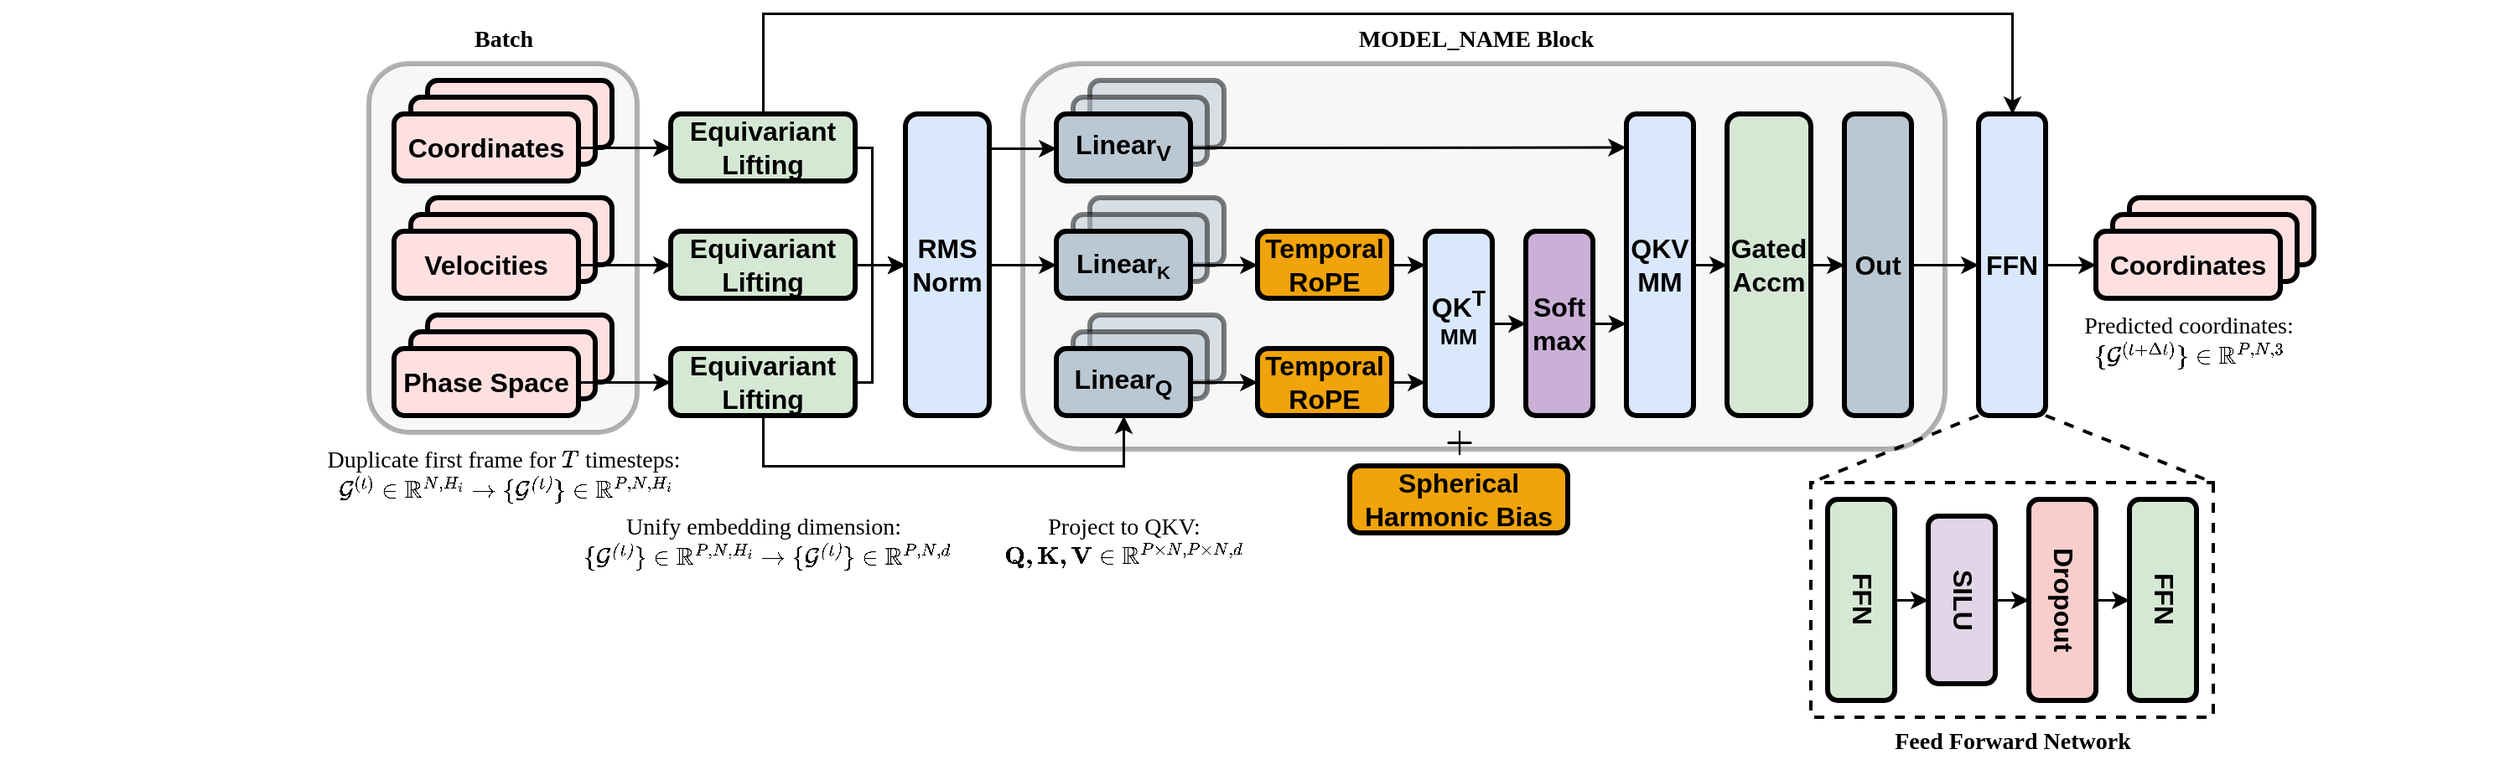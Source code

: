 <mxfile version="26.0.9" pages="2">
  <diagram name="Architecture" id="ZfYDeruZUsD-qKXpn_qo">
    <mxGraphModel dx="584" dy="837" grid="1" gridSize="10" guides="1" tooltips="1" connect="1" arrows="1" fold="1" page="1" pageScale="1" pageWidth="850" pageHeight="1100" math="1" shadow="0">
      <root>
        <mxCell id="0" />
        <mxCell id="1" parent="0" />
        <mxCell id="LosKKZpC7nMmyaD282La-29" value="" style="rounded=1;whiteSpace=wrap;html=1;strokeColor=default;strokeWidth=3;align=center;verticalAlign=middle;fontFamily=Helvetica;fontSize=12;fontColor=default;fillColor=#dce3e9;opacity=30;direction=east;" parent="1" vertex="1">
          <mxGeometry x="2190" y="100" width="550" height="230" as="geometry" />
        </mxCell>
        <mxCell id="zhG1U59wsn1K44dkHao6-14" value="" style="rounded=1;whiteSpace=wrap;html=1;strokeColor=default;strokeWidth=3;align=center;verticalAlign=middle;fontFamily=Helvetica;fontSize=12;fontColor=default;fillColor=#dce3e9;opacity=30;direction=east;" parent="1" vertex="1">
          <mxGeometry x="1800" y="100" width="160" height="220" as="geometry" />
        </mxCell>
        <mxCell id="zhG1U59wsn1K44dkHao6-19" value="" style="rounded=1;whiteSpace=wrap;html=1;strokeWidth=3;fillColor=#fee0e1;direction=east;" parent="1" vertex="1">
          <mxGeometry x="1835" y="110" width="110" height="40" as="geometry" />
        </mxCell>
        <mxCell id="zhG1U59wsn1K44dkHao6-20" value="" style="rounded=1;whiteSpace=wrap;html=1;strokeWidth=3;fillColor=#fee0e1;direction=east;" parent="1" vertex="1">
          <mxGeometry x="1835" y="180" width="110" height="40" as="geometry" />
        </mxCell>
        <mxCell id="zhG1U59wsn1K44dkHao6-21" value="" style="rounded=1;whiteSpace=wrap;html=1;strokeWidth=3;fillColor=#fee0e1;direction=east;" parent="1" vertex="1">
          <mxGeometry x="1835" y="250" width="110" height="40" as="geometry" />
        </mxCell>
        <mxCell id="zhG1U59wsn1K44dkHao6-16" value="" style="rounded=1;whiteSpace=wrap;html=1;strokeWidth=3;fillColor=#fee0e1;direction=east;" parent="1" vertex="1">
          <mxGeometry x="1825" y="120" width="110" height="40" as="geometry" />
        </mxCell>
        <mxCell id="zhG1U59wsn1K44dkHao6-17" value="" style="rounded=1;whiteSpace=wrap;html=1;strokeWidth=3;fillColor=#fee0e1;direction=east;" parent="1" vertex="1">
          <mxGeometry x="1825" y="190" width="110" height="40" as="geometry" />
        </mxCell>
        <mxCell id="zhG1U59wsn1K44dkHao6-18" value="" style="rounded=1;whiteSpace=wrap;html=1;strokeWidth=3;fillColor=#fee0e1;direction=east;" parent="1" vertex="1">
          <mxGeometry x="1825" y="260" width="110" height="40" as="geometry" />
        </mxCell>
        <mxCell id="zhG1U59wsn1K44dkHao6-11" value="&lt;font size=&quot;3&quot;&gt;&lt;b&gt;Coordinates&lt;/b&gt;&lt;/font&gt;" style="rounded=1;whiteSpace=wrap;html=1;strokeWidth=3;fillColor=#fee0e1;direction=east;" parent="1" vertex="1">
          <mxGeometry x="1815" y="130" width="110" height="40" as="geometry" />
        </mxCell>
        <mxCell id="zhG1U59wsn1K44dkHao6-12" value="&lt;font size=&quot;3&quot;&gt;&lt;b&gt;Velocities&lt;/b&gt;&lt;/font&gt;" style="rounded=1;whiteSpace=wrap;html=1;strokeWidth=3;fillColor=#fee0e1;direction=east;" parent="1" vertex="1">
          <mxGeometry x="1815" y="200" width="110" height="40" as="geometry" />
        </mxCell>
        <mxCell id="zhG1U59wsn1K44dkHao6-13" value="&lt;font size=&quot;3&quot;&gt;&lt;b&gt;Phase Space&lt;/b&gt;&lt;/font&gt;" style="rounded=1;whiteSpace=wrap;html=1;strokeWidth=3;fillColor=#fee0e1;direction=east;" parent="1" vertex="1">
          <mxGeometry x="1815" y="270" width="110" height="40" as="geometry" />
        </mxCell>
        <mxCell id="zhG1U59wsn1K44dkHao6-22" value="&lt;font face=&quot;Times New Roman&quot;&gt;&lt;b&gt;Batch&lt;/b&gt;&lt;/font&gt;" style="text;html=1;align=center;verticalAlign=middle;resizable=0;points=[];autosize=1;strokeColor=none;fillColor=none;strokeWidth=1;fontSize=14;" parent="1" vertex="1">
          <mxGeometry x="1850" y="70" width="60" height="30" as="geometry" />
        </mxCell>
        <mxCell id="LosKKZpC7nMmyaD282La-9" style="edgeStyle=orthogonalEdgeStyle;rounded=0;orthogonalLoop=1;jettySize=auto;html=1;strokeWidth=1.5;" parent="1" source="zhG1U59wsn1K44dkHao6-24" target="LosKKZpC7nMmyaD282La-8" edge="1">
          <mxGeometry relative="1" as="geometry">
            <Array as="points">
              <mxPoint x="2100" y="290" />
              <mxPoint x="2100" y="220" />
            </Array>
          </mxGeometry>
        </mxCell>
        <mxCell id="LosKKZpC7nMmyaD282La-13" style="edgeStyle=orthogonalEdgeStyle;rounded=0;orthogonalLoop=1;jettySize=auto;html=1;entryX=0.5;entryY=1;entryDx=0;entryDy=0;strokeWidth=1.5;" parent="1" source="zhG1U59wsn1K44dkHao6-24" target="LosKKZpC7nMmyaD282La-17" edge="1">
          <mxGeometry relative="1" as="geometry">
            <mxPoint x="2280" y="310" as="targetPoint" />
            <Array as="points">
              <mxPoint x="2035" y="340" />
              <mxPoint x="2250" y="340" />
            </Array>
          </mxGeometry>
        </mxCell>
        <mxCell id="zhG1U59wsn1K44dkHao6-24" value="&lt;font size=&quot;3&quot;&gt;&lt;b&gt;Equivariant Lifting&lt;/b&gt;&lt;/font&gt;" style="rounded=1;whiteSpace=wrap;html=1;strokeWidth=3;fillColor=#d5e8d4;direction=east;strokeColor=#000000;" parent="1" vertex="1">
          <mxGeometry x="1980" y="270" width="110" height="40" as="geometry" />
        </mxCell>
        <mxCell id="LosKKZpC7nMmyaD282La-10" style="edgeStyle=orthogonalEdgeStyle;rounded=0;orthogonalLoop=1;jettySize=auto;html=1;strokeWidth=1.5;" parent="1" source="zhG1U59wsn1K44dkHao6-25" target="LosKKZpC7nMmyaD282La-8" edge="1">
          <mxGeometry relative="1" as="geometry" />
        </mxCell>
        <mxCell id="zhG1U59wsn1K44dkHao6-25" value="&lt;font size=&quot;3&quot;&gt;&lt;b&gt;Equivariant Lifting&lt;/b&gt;&lt;/font&gt;" style="rounded=1;whiteSpace=wrap;html=1;strokeWidth=3;fillColor=#d5e8d4;direction=east;strokeColor=#000000;" parent="1" vertex="1">
          <mxGeometry x="1980" y="200" width="110" height="40" as="geometry" />
        </mxCell>
        <mxCell id="LosKKZpC7nMmyaD282La-11" style="edgeStyle=orthogonalEdgeStyle;rounded=0;orthogonalLoop=1;jettySize=auto;html=1;strokeWidth=1.5;" parent="1" source="zhG1U59wsn1K44dkHao6-26" target="LosKKZpC7nMmyaD282La-8" edge="1">
          <mxGeometry relative="1" as="geometry">
            <Array as="points">
              <mxPoint x="2100" y="150" />
              <mxPoint x="2100" y="220" />
            </Array>
          </mxGeometry>
        </mxCell>
        <mxCell id="zhG1U59wsn1K44dkHao6-26" value="&lt;font size=&quot;3&quot;&gt;&lt;b&gt;Equivariant Lifting&lt;/b&gt;&lt;/font&gt;" style="rounded=1;whiteSpace=wrap;html=1;strokeWidth=3;fillColor=#d5e8d4;direction=east;strokeColor=#000000;" parent="1" vertex="1">
          <mxGeometry x="1980" y="130" width="110" height="40" as="geometry" />
        </mxCell>
        <mxCell id="zhG1U59wsn1K44dkHao6-27" value="&lt;div&gt;&lt;font face=&quot;Times New Roman&quot;&gt;Duplicate first frame for \(T\) timesteps:&lt;/font&gt;&lt;/div&gt;&lt;div&gt;&lt;span style=&quot;font-family: &amp;quot;Times New Roman&amp;quot;; background-color: transparent; color: light-dark(rgb(0, 0, 0), rgb(255, 255, 255));&quot;&gt;&amp;nbsp;&lt;/span&gt;&lt;span style=&quot;font-family: &amp;quot;Times New Roman&amp;quot;; background-color: transparent; color: light-dark(rgb(0, 0, 0), rgb(255, 255, 255));&quot;&gt;\( \mathcal{G}^{(t)}\in \mathbb{R}^{N, H_i} \to \{\mathcal{G^{(t)}}\} \in \mathbb{R}^{P,N,H_i} \)&lt;/span&gt;&lt;/div&gt;" style="text;html=1;align=center;verticalAlign=middle;resizable=0;points=[];autosize=1;strokeColor=none;fillColor=none;strokeWidth=1;fontSize=14;" parent="1" vertex="1">
          <mxGeometry x="1580" y="320" width="600" height="50" as="geometry" />
        </mxCell>
        <mxCell id="LosKKZpC7nMmyaD282La-2" value="" style="endArrow=classic;html=1;rounded=0;exitX=1;exitY=0.5;exitDx=0;exitDy=0;strokeWidth=1.5;" parent="1" source="zhG1U59wsn1K44dkHao6-13" target="zhG1U59wsn1K44dkHao6-24" edge="1">
          <mxGeometry width="50" height="50" relative="1" as="geometry">
            <mxPoint x="2130" y="290" as="sourcePoint" />
            <mxPoint x="2180" y="240" as="targetPoint" />
          </mxGeometry>
        </mxCell>
        <mxCell id="LosKKZpC7nMmyaD282La-5" value="" style="endArrow=classic;html=1;rounded=0;exitX=1;exitY=0.5;exitDx=0;exitDy=0;strokeWidth=1.5;entryX=0;entryY=0.5;entryDx=0;entryDy=0;" parent="1" source="zhG1U59wsn1K44dkHao6-12" target="zhG1U59wsn1K44dkHao6-25" edge="1">
          <mxGeometry width="50" height="50" relative="1" as="geometry">
            <mxPoint x="1920" y="300" as="sourcePoint" />
            <mxPoint x="2010" y="300" as="targetPoint" />
          </mxGeometry>
        </mxCell>
        <mxCell id="LosKKZpC7nMmyaD282La-6" value="" style="endArrow=classic;html=1;rounded=0;exitX=1;exitY=0.5;exitDx=0;exitDy=0;strokeWidth=1.5;entryX=0;entryY=0.5;entryDx=0;entryDy=0;" parent="1" source="zhG1U59wsn1K44dkHao6-11" target="zhG1U59wsn1K44dkHao6-26" edge="1">
          <mxGeometry width="50" height="50" relative="1" as="geometry">
            <mxPoint x="1920" y="300" as="sourcePoint" />
            <mxPoint x="2010" y="300" as="targetPoint" />
          </mxGeometry>
        </mxCell>
        <mxCell id="LosKKZpC7nMmyaD282La-7" value="&lt;div&gt;&lt;div&gt;&lt;font face=&quot;Times New Roman&quot;&gt;Unify embedding dimension:&lt;/font&gt;&lt;/div&gt;&lt;div&gt;&lt;span style=&quot;font-family: &amp;quot;Times New Roman&amp;quot;; background-color: transparent; color: light-dark(rgb(0, 0, 0), rgb(255, 255, 255));&quot;&gt;&amp;nbsp;&lt;/span&gt;&lt;span style=&quot;font-family: &amp;quot;Times New Roman&amp;quot;; background-color: transparent; color: light-dark(rgb(0, 0, 0), rgb(255, 255, 255));&quot;&gt;\( \{\mathcal{G^{(t)}}\} \in \mathbb{R}^{P,N,H_i} \to \{\mathcal{G^{(t)}}\} \in \mathbb{R}^{P,N,d} \)&lt;/span&gt;&lt;/div&gt;&lt;/div&gt;" style="text;html=1;align=center;verticalAlign=middle;resizable=0;points=[];autosize=1;strokeColor=none;fillColor=none;strokeWidth=1;fontSize=14;" parent="1" vertex="1">
          <mxGeometry x="1725" y="360" width="620" height="50" as="geometry" />
        </mxCell>
        <mxCell id="LosKKZpC7nMmyaD282La-32" style="edgeStyle=orthogonalEdgeStyle;rounded=0;orthogonalLoop=1;jettySize=auto;html=1;strokeWidth=1.5;" parent="1" source="LosKKZpC7nMmyaD282La-8" target="LosKKZpC7nMmyaD282La-25" edge="1">
          <mxGeometry relative="1" as="geometry">
            <Array as="points">
              <mxPoint x="2230" y="220" />
              <mxPoint x="2230" y="220" />
            </Array>
          </mxGeometry>
        </mxCell>
        <mxCell id="LosKKZpC7nMmyaD282La-41" style="edgeStyle=orthogonalEdgeStyle;rounded=0;orthogonalLoop=1;jettySize=auto;html=1;strokeWidth=1.5;exitX=0.996;exitY=0.114;exitDx=0;exitDy=0;exitPerimeter=0;" parent="1" source="LosKKZpC7nMmyaD282La-8" target="LosKKZpC7nMmyaD282La-24" edge="1">
          <mxGeometry relative="1" as="geometry">
            <Array as="points">
              <mxPoint x="2180" y="150" />
              <mxPoint x="2180" y="150" />
            </Array>
          </mxGeometry>
        </mxCell>
        <mxCell id="LosKKZpC7nMmyaD282La-8" value="&lt;font size=&quot;3&quot;&gt;&lt;b&gt;RMS Norm&lt;/b&gt;&lt;/font&gt;" style="rounded=1;whiteSpace=wrap;html=1;strokeWidth=3;fillColor=#dae8fc;direction=east;strokeColor=#000000;" parent="1" vertex="1">
          <mxGeometry x="2120" y="130" width="50" height="180" as="geometry" />
        </mxCell>
        <mxCell id="LosKKZpC7nMmyaD282La-15" value="" style="rounded=1;whiteSpace=wrap;html=1;strokeWidth=3;fillColor=#bac8d3;perimeterSpacing=0;opacity=50;direction=east;" parent="1" vertex="1">
          <mxGeometry x="2230" y="250" width="80" height="40" as="geometry" />
        </mxCell>
        <mxCell id="LosKKZpC7nMmyaD282La-16" value="" style="rounded=1;whiteSpace=wrap;html=1;strokeWidth=3;fillColor=#bac8d3;perimeterSpacing=0;opacity=50;direction=east;" parent="1" vertex="1">
          <mxGeometry x="2220" y="260" width="80" height="40" as="geometry" />
        </mxCell>
        <mxCell id="LosKKZpC7nMmyaD282La-17" value="&lt;font size=&quot;3&quot;&gt;&lt;b&gt;Linear&lt;sub&gt;Q&lt;/sub&gt;&lt;/b&gt;&lt;/font&gt;" style="rounded=1;whiteSpace=wrap;html=1;strokeWidth=3;fillColor=#bac8d3;direction=east;" parent="1" vertex="1">
          <mxGeometry x="2210" y="270" width="80" height="40" as="geometry" />
        </mxCell>
        <mxCell id="LosKKZpC7nMmyaD282La-18" value="&lt;font size=&quot;3&quot;&gt;&lt;b&gt;Temporal RoPE&lt;/b&gt;&lt;/font&gt;" style="rounded=1;whiteSpace=wrap;html=1;strokeWidth=3;fillColor=#f0a30a;direction=east;fontColor=#000000;strokeColor=#000000;" parent="1" vertex="1">
          <mxGeometry x="2330" y="200" width="80" height="40" as="geometry" />
        </mxCell>
        <mxCell id="LosKKZpC7nMmyaD282La-20" value="" style="rounded=1;whiteSpace=wrap;html=1;strokeWidth=3;fillColor=#bac8d3;perimeterSpacing=0;opacity=50;direction=east;" parent="1" vertex="1">
          <mxGeometry x="2230" y="110" width="80" height="40" as="geometry" />
        </mxCell>
        <mxCell id="LosKKZpC7nMmyaD282La-21" value="" style="rounded=1;whiteSpace=wrap;html=1;strokeWidth=3;fillColor=#bac8d3;perimeterSpacing=0;opacity=50;direction=east;" parent="1" vertex="1">
          <mxGeometry x="2230" y="180" width="80" height="40" as="geometry" />
        </mxCell>
        <mxCell id="LosKKZpC7nMmyaD282La-22" value="" style="rounded=1;whiteSpace=wrap;html=1;strokeWidth=3;fillColor=#bac8d3;perimeterSpacing=0;opacity=50;direction=east;" parent="1" vertex="1">
          <mxGeometry x="2220" y="190" width="80" height="40" as="geometry" />
        </mxCell>
        <mxCell id="LosKKZpC7nMmyaD282La-23" value="" style="rounded=1;whiteSpace=wrap;html=1;strokeWidth=3;fillColor=#bac8d3;perimeterSpacing=0;opacity=50;direction=east;" parent="1" vertex="1">
          <mxGeometry x="2220" y="120" width="80" height="40" as="geometry" />
        </mxCell>
        <mxCell id="LosKKZpC7nMmyaD282La-24" value="&lt;font size=&quot;3&quot;&gt;&lt;b&gt;Linear&lt;sub&gt;V&lt;/sub&gt;&lt;/b&gt;&lt;/font&gt;" style="rounded=1;whiteSpace=wrap;html=1;strokeWidth=3;fillColor=#bac8d3;direction=east;" parent="1" vertex="1">
          <mxGeometry x="2210" y="130" width="80" height="40" as="geometry" />
        </mxCell>
        <mxCell id="LosKKZpC7nMmyaD282La-25" value="&lt;b style=&quot;&quot;&gt;&lt;font size=&quot;3&quot;&gt;Linear&lt;/font&gt;&lt;span style=&quot;font-size: 13.333px;&quot;&gt;&lt;sub&gt;K&lt;/sub&gt;&lt;/span&gt;&lt;/b&gt;" style="rounded=1;whiteSpace=wrap;html=1;strokeWidth=3;fillColor=#bac8d3;direction=east;" parent="1" vertex="1">
          <mxGeometry x="2210" y="200" width="80" height="40" as="geometry" />
        </mxCell>
        <mxCell id="LosKKZpC7nMmyaD282La-26" style="edgeStyle=orthogonalEdgeStyle;rounded=0;orthogonalLoop=1;jettySize=auto;html=1;entryX=0;entryY=0.5;entryDx=0;entryDy=0;strokeWidth=1.5;exitX=1;exitY=0.5;exitDx=0;exitDy=0;" parent="1" source="LosKKZpC7nMmyaD282La-25" target="LosKKZpC7nMmyaD282La-18" edge="1">
          <mxGeometry relative="1" as="geometry">
            <mxPoint x="2260" y="320" as="targetPoint" />
            <mxPoint x="2025" y="320" as="sourcePoint" />
            <Array as="points">
              <mxPoint x="2330" y="220" />
              <mxPoint x="2330" y="220" />
            </Array>
          </mxGeometry>
        </mxCell>
        <mxCell id="LosKKZpC7nMmyaD282La-27" value="&lt;font size=&quot;3&quot;&gt;&lt;b&gt;Temporal RoPE&lt;/b&gt;&lt;/font&gt;" style="rounded=1;whiteSpace=wrap;html=1;strokeWidth=3;fillColor=#f0a30a;direction=east;fontColor=#000000;strokeColor=#000000;" parent="1" vertex="1">
          <mxGeometry x="2330" y="270" width="80" height="40" as="geometry" />
        </mxCell>
        <mxCell id="LosKKZpC7nMmyaD282La-28" style="edgeStyle=orthogonalEdgeStyle;rounded=0;orthogonalLoop=1;jettySize=auto;html=1;entryX=0;entryY=0.5;entryDx=0;entryDy=0;strokeWidth=1.5;exitX=1;exitY=0.5;exitDx=0;exitDy=0;" parent="1" source="LosKKZpC7nMmyaD282La-17" target="LosKKZpC7nMmyaD282La-27" edge="1">
          <mxGeometry relative="1" as="geometry">
            <mxPoint x="2350" y="160" as="targetPoint" />
            <mxPoint x="2300" y="160" as="sourcePoint" />
            <Array as="points">
              <mxPoint x="2330" y="290" />
              <mxPoint x="2330" y="290" />
            </Array>
          </mxGeometry>
        </mxCell>
        <mxCell id="LosKKZpC7nMmyaD282La-30" value="&lt;font face=&quot;Times New Roman&quot;&gt;&lt;b&gt;MODEL_NAME Block&lt;/b&gt;&lt;/font&gt;" style="text;html=1;align=center;verticalAlign=middle;resizable=0;points=[];autosize=1;strokeColor=none;fillColor=none;strokeWidth=1;fontSize=14;" parent="1" vertex="1">
          <mxGeometry x="2380" y="70" width="160" height="30" as="geometry" />
        </mxCell>
        <mxCell id="LosKKZpC7nMmyaD282La-58" style="edgeStyle=orthogonalEdgeStyle;rounded=0;orthogonalLoop=1;jettySize=auto;html=1;entryX=0;entryY=0.5;entryDx=0;entryDy=0;strokeWidth=1.5;" parent="1" source="LosKKZpC7nMmyaD282La-33" target="LosKKZpC7nMmyaD282La-36" edge="1">
          <mxGeometry relative="1" as="geometry" />
        </mxCell>
        <mxCell id="LosKKZpC7nMmyaD282La-33" value="&lt;font size=&quot;3&quot;&gt;&lt;b&gt;QK&lt;sup&gt;T&lt;/sup&gt;&lt;/b&gt;&lt;/font&gt;&lt;div&gt;&lt;font size=&quot;3&quot;&gt;&lt;b&gt;&lt;sup&gt;MM&lt;/sup&gt;&lt;/b&gt;&lt;/font&gt;&lt;/div&gt;" style="rounded=1;whiteSpace=wrap;html=1;strokeWidth=3;fillColor=#dae8fc;direction=east;" parent="1" vertex="1">
          <mxGeometry x="2430" y="200" width="40" height="110" as="geometry" />
        </mxCell>
        <mxCell id="LosKKZpC7nMmyaD282La-36" value="&lt;font size=&quot;3&quot;&gt;&lt;b&gt;Soft&lt;/b&gt;&lt;/font&gt;&lt;div&gt;&lt;font size=&quot;3&quot;&gt;&lt;b&gt;max&lt;/b&gt;&lt;/font&gt;&lt;/div&gt;" style="rounded=1;whiteSpace=wrap;html=1;strokeWidth=3;fillColor=light-dark(#CAB0D7,#614C6C);direction=east;" parent="1" vertex="1">
          <mxGeometry x="2490" y="200" width="40" height="110" as="geometry" />
        </mxCell>
        <mxCell id="LosKKZpC7nMmyaD282La-63" style="edgeStyle=orthogonalEdgeStyle;rounded=0;orthogonalLoop=1;jettySize=auto;html=1;entryX=0;entryY=0.5;entryDx=0;entryDy=0;strokeWidth=1.5;" parent="1" source="LosKKZpC7nMmyaD282La-40" target="LosKKZpC7nMmyaD282La-61" edge="1">
          <mxGeometry relative="1" as="geometry" />
        </mxCell>
        <mxCell id="LosKKZpC7nMmyaD282La-40" value="&lt;b style=&quot;&quot;&gt;&lt;font size=&quot;3&quot;&gt;QKV&lt;/font&gt;&lt;/b&gt;&lt;div&gt;&lt;b style=&quot;&quot;&gt;&lt;font size=&quot;3&quot;&gt;MM&lt;/font&gt;&lt;/b&gt;&lt;/div&gt;" style="rounded=1;whiteSpace=wrap;html=1;strokeWidth=3;fillColor=#dae8fc;direction=east;" parent="1" vertex="1">
          <mxGeometry x="2550" y="130" width="40" height="180" as="geometry" />
        </mxCell>
        <mxCell id="LosKKZpC7nMmyaD282La-53" style="edgeStyle=orthogonalEdgeStyle;rounded=0;orthogonalLoop=1;jettySize=auto;html=1;strokeWidth=1.5;" parent="1" source="LosKKZpC7nMmyaD282La-18" edge="1">
          <mxGeometry relative="1" as="geometry">
            <mxPoint x="2430" y="220" as="targetPoint" />
          </mxGeometry>
        </mxCell>
        <mxCell id="LosKKZpC7nMmyaD282La-55" style="edgeStyle=orthogonalEdgeStyle;rounded=0;orthogonalLoop=1;jettySize=auto;html=1;entryX=-0.012;entryY=0.11;entryDx=0;entryDy=0;strokeWidth=1.5;exitX=1;exitY=0.5;exitDx=0;exitDy=0;entryPerimeter=0;" parent="1" source="LosKKZpC7nMmyaD282La-24" target="LosKKZpC7nMmyaD282La-40" edge="1">
          <mxGeometry relative="1" as="geometry">
            <mxPoint x="2370" y="149.72" as="targetPoint" />
            <mxPoint x="2320" y="149.72" as="sourcePoint" />
            <Array as="points">
              <mxPoint x="2360" y="150" />
            </Array>
          </mxGeometry>
        </mxCell>
        <mxCell id="LosKKZpC7nMmyaD282La-56" style="edgeStyle=orthogonalEdgeStyle;rounded=0;orthogonalLoop=1;jettySize=auto;html=1;strokeWidth=1.5;exitX=1;exitY=0.5;exitDx=0;exitDy=0;entryX=-0.004;entryY=0.694;entryDx=0;entryDy=0;entryPerimeter=0;" parent="1" source="LosKKZpC7nMmyaD282La-36" target="LosKKZpC7nMmyaD282La-40" edge="1">
          <mxGeometry relative="1" as="geometry">
            <mxPoint x="2600" y="254.86" as="sourcePoint" />
            <mxPoint x="2620" y="255" as="targetPoint" />
          </mxGeometry>
        </mxCell>
        <mxCell id="LosKKZpC7nMmyaD282La-57" style="edgeStyle=orthogonalEdgeStyle;rounded=0;orthogonalLoop=1;jettySize=auto;html=1;strokeWidth=1.5;exitX=1;exitY=0.5;exitDx=0;exitDy=0;" parent="1" source="LosKKZpC7nMmyaD282La-27" edge="1">
          <mxGeometry relative="1" as="geometry">
            <mxPoint x="2430" y="290" as="sourcePoint" />
            <mxPoint x="2430" y="290" as="targetPoint" />
          </mxGeometry>
        </mxCell>
        <mxCell id="LosKKZpC7nMmyaD282La-94" style="edgeStyle=orthogonalEdgeStyle;rounded=0;orthogonalLoop=1;jettySize=auto;html=1;strokeWidth=1.5;" parent="1" source="LosKKZpC7nMmyaD282La-61" target="LosKKZpC7nMmyaD282La-93" edge="1">
          <mxGeometry relative="1" as="geometry" />
        </mxCell>
        <mxCell id="LosKKZpC7nMmyaD282La-61" value="&lt;font size=&quot;3&quot;&gt;&lt;b&gt;Gated&lt;/b&gt;&lt;/font&gt;&lt;div&gt;&lt;font size=&quot;3&quot;&gt;&lt;b&gt;Accm&lt;/b&gt;&lt;/font&gt;&lt;/div&gt;" style="rounded=1;whiteSpace=wrap;html=1;strokeWidth=3;fillColor=#D5E8D4;direction=east;" parent="1" vertex="1">
          <mxGeometry x="2610" y="130" width="50" height="180" as="geometry" />
        </mxCell>
        <mxCell id="LosKKZpC7nMmyaD282La-65" value="&lt;font size=&quot;3&quot;&gt;&lt;b&gt;Spherical Harmonic Bias&lt;/b&gt;&lt;/font&gt;" style="rounded=1;whiteSpace=wrap;html=1;strokeWidth=3;fillColor=#f0a30a;direction=east;fontColor=#000000;strokeColor=#000000;" parent="1" vertex="1">
          <mxGeometry x="2385" y="340" width="130" height="40" as="geometry" />
        </mxCell>
        <mxCell id="LosKKZpC7nMmyaD282La-67" value="&lt;font style=&quot;font-size: 16px;&quot;&gt;\(\mathbf{+}\)&lt;/font&gt;" style="text;html=1;align=center;verticalAlign=middle;resizable=0;points=[];autosize=1;strokeColor=none;fillColor=none;" parent="1" vertex="1">
          <mxGeometry x="2390" y="310" width="120" height="30" as="geometry" />
        </mxCell>
        <mxCell id="LosKKZpC7nMmyaD282La-104" style="edgeStyle=orthogonalEdgeStyle;rounded=0;orthogonalLoop=1;jettySize=auto;html=1;strokeWidth=1.5;" parent="1" source="LosKKZpC7nMmyaD282La-69" target="LosKKZpC7nMmyaD282La-103" edge="1">
          <mxGeometry relative="1" as="geometry" />
        </mxCell>
        <mxCell id="LosKKZpC7nMmyaD282La-69" value="&lt;font size=&quot;3&quot;&gt;&lt;b&gt;FFN&lt;/b&gt;&lt;/font&gt;" style="rounded=1;whiteSpace=wrap;html=1;strokeWidth=3;fillColor=#dae8fc;direction=east;" parent="1" vertex="1">
          <mxGeometry x="2760" y="130" width="40" height="180" as="geometry" />
        </mxCell>
        <mxCell id="zhG1U59wsn1K44dkHao6-10" value="&lt;span style=&quot;font-size: 14px;&quot;&gt;&lt;b&gt;Feed Forward Network&lt;/b&gt;&lt;/span&gt;" style="text;html=1;align=center;verticalAlign=middle;resizable=0;points=[];autosize=1;strokeColor=none;fillColor=none;container=0;rotation=0;fontFamily=Times New Roman;" parent="1" vertex="1">
          <mxGeometry x="2700" y="490" width="160" height="30" as="geometry" />
        </mxCell>
        <mxCell id="zhG1U59wsn1K44dkHao6-2" value="" style="rounded=0;whiteSpace=wrap;html=1;dashed=1;strokeWidth=2;direction=east;rotation=90;fillColor=none;container=0;" parent="1" vertex="1">
          <mxGeometry x="2710" y="300" width="140" height="240" as="geometry" />
        </mxCell>
        <mxCell id="LosKKZpC7nMmyaD282La-76" value="" style="endArrow=none;dashed=1;html=1;strokeWidth=2;rounded=0;entryX=0;entryY=1;entryDx=0;entryDy=0;exitX=0;exitY=1;exitDx=0;exitDy=0;" parent="1" source="LosKKZpC7nMmyaD282La-69" target="zhG1U59wsn1K44dkHao6-2" edge="1">
          <mxGeometry width="50" height="50" relative="1" as="geometry">
            <mxPoint x="2520" y="60" as="sourcePoint" />
            <mxPoint x="2590" y="90" as="targetPoint" />
          </mxGeometry>
        </mxCell>
        <mxCell id="LosKKZpC7nMmyaD282La-77" value="" style="endArrow=none;dashed=1;html=1;strokeWidth=2;rounded=0;entryX=0;entryY=0;entryDx=0;entryDy=0;exitX=1;exitY=1;exitDx=0;exitDy=0;" parent="1" source="LosKKZpC7nMmyaD282La-69" target="zhG1U59wsn1K44dkHao6-2" edge="1">
          <mxGeometry width="50" height="50" relative="1" as="geometry">
            <mxPoint x="2870" y="132" as="sourcePoint" />
            <mxPoint x="2830" y="90" as="targetPoint" />
          </mxGeometry>
        </mxCell>
        <mxCell id="LosKKZpC7nMmyaD282La-82" style="edgeStyle=orthogonalEdgeStyle;rounded=0;orthogonalLoop=1;jettySize=auto;html=1;strokeWidth=1.5;" parent="1" source="LosKKZpC7nMmyaD282La-80" target="LosKKZpC7nMmyaD282La-81" edge="1">
          <mxGeometry relative="1" as="geometry" />
        </mxCell>
        <mxCell id="LosKKZpC7nMmyaD282La-80" value="&lt;font size=&quot;3&quot;&gt;&lt;b&gt;FFN&lt;/b&gt;&lt;/font&gt;" style="rounded=1;whiteSpace=wrap;html=1;strokeWidth=3;fillColor=#D5E8D4;direction=east;textDirection=vertical-lr;" parent="1" vertex="1">
          <mxGeometry x="2670" y="360" width="40" height="120" as="geometry" />
        </mxCell>
        <mxCell id="LosKKZpC7nMmyaD282La-87" style="edgeStyle=orthogonalEdgeStyle;rounded=0;orthogonalLoop=1;jettySize=auto;html=1;entryX=0;entryY=0.5;entryDx=0;entryDy=0;strokeWidth=1.5;" parent="1" source="LosKKZpC7nMmyaD282La-81" target="LosKKZpC7nMmyaD282La-83" edge="1">
          <mxGeometry relative="1" as="geometry" />
        </mxCell>
        <mxCell id="LosKKZpC7nMmyaD282La-81" value="&lt;font size=&quot;3&quot;&gt;&lt;b&gt;SILU&lt;/b&gt;&lt;/font&gt;" style="rounded=1;whiteSpace=wrap;html=1;strokeWidth=3;fillColor=#E1D5E7;direction=east;textDirection=vertical-lr;" parent="1" vertex="1">
          <mxGeometry x="2730" y="370" width="40" height="100" as="geometry" />
        </mxCell>
        <mxCell id="LosKKZpC7nMmyaD282La-85" value="" style="edgeStyle=orthogonalEdgeStyle;rounded=0;orthogonalLoop=1;jettySize=auto;html=1;strokeWidth=1.5;" parent="1" source="LosKKZpC7nMmyaD282La-83" target="LosKKZpC7nMmyaD282La-84" edge="1">
          <mxGeometry relative="1" as="geometry" />
        </mxCell>
        <mxCell id="LosKKZpC7nMmyaD282La-83" value="&lt;font size=&quot;3&quot;&gt;&lt;b&gt;Dropout&lt;/b&gt;&lt;/font&gt;" style="rounded=1;whiteSpace=wrap;html=1;strokeWidth=3;fillColor=#F8CECC;direction=east;textDirection=vertical-lr;" parent="1" vertex="1">
          <mxGeometry x="2790" y="360" width="40" height="120" as="geometry" />
        </mxCell>
        <mxCell id="LosKKZpC7nMmyaD282La-84" value="&lt;font size=&quot;3&quot;&gt;&lt;b&gt;FFN&lt;/b&gt;&lt;/font&gt;" style="rounded=1;whiteSpace=wrap;html=1;strokeWidth=3;fillColor=#D5E8D4;direction=east;textDirection=vertical-lr;" parent="1" vertex="1">
          <mxGeometry x="2850" y="360" width="40" height="120" as="geometry" />
        </mxCell>
        <mxCell id="LosKKZpC7nMmyaD282La-91" value="&lt;div&gt;&lt;font face=&quot;Times New Roman&quot;&gt;Project to QKV:&lt;/font&gt;&lt;/div&gt;&lt;font face=&quot;Times New Roman&quot;&gt;\(\mathbf{Q, K, V} \in \mathbb{R}^{P \times N, P \times N, d}\)&lt;/font&gt;" style="text;html=1;align=center;verticalAlign=middle;resizable=0;points=[];autosize=1;strokeColor=none;fillColor=none;fontSize=14;" parent="1" vertex="1">
          <mxGeometry x="2055" y="360" width="390" height="50" as="geometry" />
        </mxCell>
        <mxCell id="LosKKZpC7nMmyaD282La-95" style="edgeStyle=orthogonalEdgeStyle;rounded=0;orthogonalLoop=1;jettySize=auto;html=1;strokeWidth=1.5;" parent="1" source="LosKKZpC7nMmyaD282La-93" target="LosKKZpC7nMmyaD282La-69" edge="1">
          <mxGeometry relative="1" as="geometry" />
        </mxCell>
        <mxCell id="LosKKZpC7nMmyaD282La-93" value="&lt;font size=&quot;3&quot;&gt;&lt;b&gt;Out&lt;/b&gt;&lt;/font&gt;" style="rounded=1;whiteSpace=wrap;html=1;strokeWidth=3;fillColor=#bac8d3;direction=east;" parent="1" vertex="1">
          <mxGeometry x="2680" y="130" width="40" height="180" as="geometry" />
        </mxCell>
        <mxCell id="LosKKZpC7nMmyaD282La-96" value="" style="endArrow=classic;html=1;rounded=0;exitX=0.5;exitY=0;exitDx=0;exitDy=0;strokeWidth=1.5;entryX=0.5;entryY=0;entryDx=0;entryDy=0;edgeStyle=orthogonalEdgeStyle;" parent="1" source="zhG1U59wsn1K44dkHao6-26" target="LosKKZpC7nMmyaD282La-69" edge="1">
          <mxGeometry width="50" height="50" relative="1" as="geometry">
            <mxPoint x="1920" y="160" as="sourcePoint" />
            <mxPoint x="1990" y="160" as="targetPoint" />
            <Array as="points">
              <mxPoint x="2035" y="70" />
              <mxPoint x="2780" y="70" />
            </Array>
          </mxGeometry>
        </mxCell>
        <mxCell id="LosKKZpC7nMmyaD282La-101" value="" style="rounded=1;whiteSpace=wrap;html=1;strokeWidth=3;fillColor=#fee0e1;direction=east;" parent="1" vertex="1">
          <mxGeometry x="2850" y="180" width="110" height="40" as="geometry" />
        </mxCell>
        <mxCell id="LosKKZpC7nMmyaD282La-102" value="" style="rounded=1;whiteSpace=wrap;html=1;strokeWidth=3;fillColor=#fee0e1;direction=east;" parent="1" vertex="1">
          <mxGeometry x="2840" y="190" width="110" height="40" as="geometry" />
        </mxCell>
        <mxCell id="LosKKZpC7nMmyaD282La-103" value="&lt;font size=&quot;3&quot;&gt;&lt;b&gt;Coordinates&lt;/b&gt;&lt;/font&gt;" style="rounded=1;whiteSpace=wrap;html=1;strokeWidth=3;fillColor=#fee0e1;direction=east;" parent="1" vertex="1">
          <mxGeometry x="2830" y="200" width="110" height="40" as="geometry" />
        </mxCell>
        <mxCell id="LosKKZpC7nMmyaD282La-105" value="&lt;div&gt;&lt;font face=&quot;Times New Roman&quot;&gt;Predicted coordinates:&lt;/font&gt;&lt;/div&gt;&lt;div&gt;&lt;span style=&quot;background-color: transparent; color: light-dark(rgb(0, 0, 0), rgb(255, 255, 255)); font-family: &amp;quot;Times New Roman&amp;quot;;&quot;&gt;\(\{\mathcal{G}^{(t + \Delta t)}\} \in \mathbb{R}^{P, N, 3}\)&lt;/span&gt;&lt;br&gt;&lt;/div&gt;" style="text;html=1;align=center;verticalAlign=middle;resizable=0;points=[];autosize=1;strokeColor=none;fillColor=none;strokeWidth=1;fontSize=14;" parent="1" vertex="1">
          <mxGeometry x="2700" y="240" width="370" height="50" as="geometry" />
        </mxCell>
      </root>
    </mxGraphModel>
  </diagram>
  <diagram id="8e0Sr3R1HWzzhrAZ0TaT" name="Data Diagram">
    <mxGraphModel dx="3424" dy="747" grid="1" gridSize="10" guides="1" tooltips="1" connect="1" arrows="1" fold="1" page="1" pageScale="1" pageWidth="850" pageHeight="1100" math="1" shadow="0">
      <root>
        <mxCell id="0" />
        <mxCell id="1" parent="0" />
        <mxCell id="dQGd5gSt-ZxITeQwfpv--1" value="" style="rounded=1;whiteSpace=wrap;html=1;fontFamily=Times New Roman;fontSize=13;" parent="1" vertex="1">
          <mxGeometry y="200" width="3800" height="40" as="geometry" />
        </mxCell>
        <mxCell id="dQGd5gSt-ZxITeQwfpv--4" value="Trajectory" style="text;html=1;align=center;verticalAlign=middle;resizable=0;points=[];autosize=1;strokeColor=none;fillColor=none;fontFamily=Times New Roman;fontSize=13;" parent="1" vertex="1">
          <mxGeometry x="1210" y="130" width="80" height="30" as="geometry" />
        </mxCell>
        <mxCell id="dQGd5gSt-ZxITeQwfpv--7" style="edgeStyle=orthogonalEdgeStyle;rounded=0;orthogonalLoop=1;jettySize=auto;html=1;entryX=0;entryY=0.5;entryDx=0;entryDy=0;exitX=1;exitY=0.5;exitDx=0;exitDy=0;fontFamily=Times New Roman;fontSize=13;" parent="1" source="dQGd5gSt-ZxITeQwfpv--5" target="dQGd5gSt-ZxITeQwfpv--6" edge="1">
          <mxGeometry relative="1" as="geometry" />
        </mxCell>
        <mxCell id="dQGd5gSt-ZxITeQwfpv--9" value="\(\Delta T\) = 3000" style="edgeLabel;html=1;align=center;verticalAlign=middle;resizable=0;points=[];fontFamily=Times New Roman;fontSize=13;" parent="dQGd5gSt-ZxITeQwfpv--7" vertex="1" connectable="0">
          <mxGeometry x="-0.009" relative="1" as="geometry">
            <mxPoint as="offset" />
          </mxGeometry>
        </mxCell>
        <mxCell id="dQGd5gSt-ZxITeQwfpv--5" value="Train \(\{\mathcal{G}^{(t)}\}^P\)" style="rounded=1;whiteSpace=wrap;html=1;fillColor=#f8cecc;strokeColor=#b85450;fontFamily=Times New Roman;fontSize=13;" parent="1" vertex="1">
          <mxGeometry y="200" width="50" height="40" as="geometry" />
        </mxCell>
        <mxCell id="dQGd5gSt-ZxITeQwfpv--14" style="edgeStyle=orthogonalEdgeStyle;rounded=0;orthogonalLoop=1;jettySize=auto;html=1;fontFamily=Times New Roman;fontSize=13;" parent="1" source="dQGd5gSt-ZxITeQwfpv--6" target="dQGd5gSt-ZxITeQwfpv--10" edge="1">
          <mxGeometry relative="1" as="geometry" />
        </mxCell>
        <mxCell id="dQGd5gSt-ZxITeQwfpv--6" value="Target \(\{\mathcal{G}^{(t + \Delta T)}\}^P\)" style="rounded=1;whiteSpace=wrap;html=1;fillColor=#f8cecc;strokeColor=#b85450;fontFamily=Times New Roman;fontSize=13;" parent="1" vertex="1">
          <mxGeometry x="350" y="200" width="50" height="40" as="geometry" />
        </mxCell>
        <mxCell id="dQGd5gSt-ZxITeQwfpv--13" style="edgeStyle=orthogonalEdgeStyle;rounded=0;orthogonalLoop=1;jettySize=auto;html=1;fontFamily=Times New Roman;fontSize=13;" parent="1" source="dQGd5gSt-ZxITeQwfpv--10" target="dQGd5gSt-ZxITeQwfpv--6" edge="1">
          <mxGeometry relative="1" as="geometry" />
        </mxCell>
        <mxCell id="dQGd5gSt-ZxITeQwfpv--16" value="Frame shift&lt;div&gt;10 000&lt;/div&gt;" style="edgeLabel;html=1;align=center;verticalAlign=middle;resizable=0;points=[];fontFamily=Times New Roman;fontSize=13;" parent="dQGd5gSt-ZxITeQwfpv--13" vertex="1" connectable="0">
          <mxGeometry x="0.007" relative="1" as="geometry">
            <mxPoint as="offset" />
          </mxGeometry>
        </mxCell>
        <mxCell id="dQGd5gSt-ZxITeQwfpv--10" value="Validation&lt;div&gt;&amp;nbsp;\(\{\mathcal{G}^{(t)}\}^P\)&lt;/div&gt;" style="rounded=1;whiteSpace=wrap;html=1;fillColor=#fff2cc;strokeColor=#d6b656;fontFamily=Times New Roman;fontSize=13;" parent="1" vertex="1">
          <mxGeometry x="1400" y="200" width="200" height="40" as="geometry" />
        </mxCell>
        <mxCell id="dQGd5gSt-ZxITeQwfpv--11" value="Validation&lt;div&gt;&amp;nbsp;\(\{\mathcal{G}^{(t + \Delta T)}\}^P\)&lt;/div&gt;" style="rounded=1;whiteSpace=wrap;html=1;fillColor=#fff2cc;strokeColor=#d6b656;fontFamily=Times New Roman;fontSize=13;" parent="1" vertex="1">
          <mxGeometry x="1900" y="200" width="200" height="40" as="geometry" />
        </mxCell>
        <mxCell id="dQGd5gSt-ZxITeQwfpv--17" style="edgeStyle=orthogonalEdgeStyle;rounded=0;orthogonalLoop=1;jettySize=auto;html=1;entryX=0;entryY=0.5;entryDx=0;entryDy=0;exitX=1;exitY=0.5;exitDx=0;exitDy=0;fontFamily=Times New Roman;fontSize=13;" parent="1" source="dQGd5gSt-ZxITeQwfpv--10" target="dQGd5gSt-ZxITeQwfpv--11" edge="1">
          <mxGeometry relative="1" as="geometry">
            <mxPoint x="1110" y="310" as="sourcePoint" />
            <mxPoint x="1410" y="310" as="targetPoint" />
          </mxGeometry>
        </mxCell>
        <mxCell id="dQGd5gSt-ZxITeQwfpv--18" value="\(\Delta T\) = 3000" style="edgeLabel;html=1;align=center;verticalAlign=middle;resizable=0;points=[];fontFamily=Times New Roman;fontSize=13;" parent="dQGd5gSt-ZxITeQwfpv--17" vertex="1" connectable="0">
          <mxGeometry x="-0.009" relative="1" as="geometry">
            <mxPoint as="offset" />
          </mxGeometry>
        </mxCell>
        <mxCell id="dQGd5gSt-ZxITeQwfpv--23" value="Test&lt;div&gt;&amp;nbsp;\(\{\mathcal{G}^{(t)}\}^P\)&lt;/div&gt;" style="rounded=1;whiteSpace=wrap;html=1;fillColor=#d5e8d4;strokeColor=#82b366;fontFamily=Times New Roman;fontSize=13;" parent="1" vertex="1">
          <mxGeometry x="3100" y="200" width="200" height="40" as="geometry" />
        </mxCell>
        <mxCell id="dQGd5gSt-ZxITeQwfpv--24" value="Test&lt;div&gt;&amp;nbsp;\(\{\mathcal{G}^{(t + \Delta T)}\}^P\)&lt;/div&gt;" style="rounded=1;whiteSpace=wrap;html=1;fillColor=#d5e8d4;strokeColor=#82b366;fontFamily=Times New Roman;fontSize=13;" parent="1" vertex="1">
          <mxGeometry x="3600" y="200" width="200" height="40" as="geometry" />
        </mxCell>
        <mxCell id="dQGd5gSt-ZxITeQwfpv--25" style="edgeStyle=orthogonalEdgeStyle;rounded=0;orthogonalLoop=1;jettySize=auto;html=1;exitX=1;exitY=0.5;exitDx=0;exitDy=0;fontFamily=Times New Roman;fontSize=13;" parent="1" source="dQGd5gSt-ZxITeQwfpv--23" target="dQGd5gSt-ZxITeQwfpv--24" edge="1">
          <mxGeometry relative="1" as="geometry">
            <mxPoint x="2260" y="310" as="sourcePoint" />
            <mxPoint x="2560" y="310" as="targetPoint" />
          </mxGeometry>
        </mxCell>
        <mxCell id="dQGd5gSt-ZxITeQwfpv--26" value="\(\Delta T\) = 3000" style="edgeLabel;html=1;align=center;verticalAlign=middle;resizable=0;points=[];fontFamily=Times New Roman;fontSize=13;" parent="dQGd5gSt-ZxITeQwfpv--25" vertex="1" connectable="0">
          <mxGeometry x="-0.009" relative="1" as="geometry">
            <mxPoint as="offset" />
          </mxGeometry>
        </mxCell>
        <mxCell id="0YS4R5MTpTzLgTUssLxY-1" value="3k" style="rounded=0;whiteSpace=wrap;html=1;fontFamily=Times New Roman;fontSize=13;" parent="1" vertex="1">
          <mxGeometry x="50" y="250" width="300" height="10" as="geometry" />
        </mxCell>
        <mxCell id="0YS4R5MTpTzLgTUssLxY-2" value="10k" style="rounded=0;whiteSpace=wrap;html=1;fontFamily=Times New Roman;fontSize=13;" parent="1" vertex="1">
          <mxGeometry x="400" y="260" width="1000" height="10" as="geometry" />
        </mxCell>
        <mxCell id="0YS4R5MTpTzLgTUssLxY-4" value="3k" style="rounded=0;whiteSpace=wrap;html=1;fontFamily=Times New Roman;fontSize=13;" parent="1" vertex="1">
          <mxGeometry x="1600" y="250" width="300" height="10" as="geometry" />
        </mxCell>
        <mxCell id="0YS4R5MTpTzLgTUssLxY-6" value="10k" style="rounded=0;whiteSpace=wrap;html=1;fontFamily=Times New Roman;fontSize=13;" parent="1" vertex="1">
          <mxGeometry x="2100" y="260" width="1000" height="10" as="geometry" />
        </mxCell>
        <mxCell id="0YS4R5MTpTzLgTUssLxY-7" value="3k" style="rounded=0;whiteSpace=wrap;html=1;fontFamily=Times New Roman;fontSize=13;" parent="1" vertex="1">
          <mxGeometry x="3300" y="250" width="300" height="10" as="geometry" />
        </mxCell>
        <mxCell id="0YS4R5MTpTzLgTUssLxY-8" value="" style="rounded=1;whiteSpace=wrap;html=1;fontFamily=Times New Roman;fontSize=13;" parent="1" vertex="1">
          <mxGeometry y="440" width="1420" height="40" as="geometry" />
        </mxCell>
        <mxCell id="0YS4R5MTpTzLgTUssLxY-9" style="edgeStyle=orthogonalEdgeStyle;rounded=0;orthogonalLoop=1;jettySize=auto;html=1;entryX=0;entryY=0.5;entryDx=0;entryDy=0;exitX=1;exitY=0.5;exitDx=0;exitDy=0;fontFamily=Times New Roman;fontSize=13;" parent="1" source="0YS4R5MTpTzLgTUssLxY-11" target="0YS4R5MTpTzLgTUssLxY-13" edge="1">
          <mxGeometry relative="1" as="geometry" />
        </mxCell>
        <mxCell id="0YS4R5MTpTzLgTUssLxY-10" value="\(\Delta T\) = 3000" style="edgeLabel;html=1;align=center;verticalAlign=middle;resizable=0;points=[];fontFamily=Times New Roman;fontSize=13;" parent="0YS4R5MTpTzLgTUssLxY-9" vertex="1" connectable="0">
          <mxGeometry x="-0.009" relative="1" as="geometry">
            <mxPoint as="offset" />
          </mxGeometry>
        </mxCell>
        <mxCell id="0YS4R5MTpTzLgTUssLxY-11" value="Train&lt;div&gt;&amp;nbsp;\(\{\mathcal{G}^{(t)}\}^P\)&lt;/div&gt;" style="rounded=1;whiteSpace=wrap;html=1;fillColor=#f8cecc;strokeColor=#b85450;fontFamily=Times New Roman;fontSize=13;" parent="1" vertex="1">
          <mxGeometry y="440" width="70" height="40" as="geometry" />
        </mxCell>
        <mxCell id="0YS4R5MTpTzLgTUssLxY-12" style="edgeStyle=orthogonalEdgeStyle;rounded=0;orthogonalLoop=1;jettySize=auto;html=1;fontFamily=Times New Roman;fontSize=13;" parent="1" source="0YS4R5MTpTzLgTUssLxY-13" target="0YS4R5MTpTzLgTUssLxY-16" edge="1">
          <mxGeometry relative="1" as="geometry" />
        </mxCell>
        <mxCell id="0YS4R5MTpTzLgTUssLxY-13" value="Train \(\{\mathcal{G}^{(t + \Delta T)}\}^P\)" style="rounded=1;whiteSpace=wrap;html=1;fillColor=#f8cecc;strokeColor=#b85450;fontFamily=Times New Roman;fontSize=13;" parent="1" vertex="1">
          <mxGeometry x="160" y="440" width="70" height="40" as="geometry" />
        </mxCell>
        <mxCell id="0YS4R5MTpTzLgTUssLxY-14" style="edgeStyle=orthogonalEdgeStyle;rounded=0;orthogonalLoop=1;jettySize=auto;html=1;fontFamily=Times New Roman;fontSize=13;" parent="1" source="0YS4R5MTpTzLgTUssLxY-16" target="0YS4R5MTpTzLgTUssLxY-13" edge="1">
          <mxGeometry relative="1" as="geometry" />
        </mxCell>
        <mxCell id="0YS4R5MTpTzLgTUssLxY-15" value="Frame shift&lt;div&gt;10 000&lt;/div&gt;" style="edgeLabel;html=1;align=center;verticalAlign=middle;resizable=0;points=[];fontFamily=Times New Roman;fontSize=13;" parent="0YS4R5MTpTzLgTUssLxY-14" vertex="1" connectable="0">
          <mxGeometry x="0.007" relative="1" as="geometry">
            <mxPoint as="offset" />
          </mxGeometry>
        </mxCell>
        <mxCell id="0YS4R5MTpTzLgTUssLxY-16" value="Validation&lt;div&gt;&amp;nbsp;\(\{\mathcal{G}^{(t)}\}^P\)&lt;/div&gt;" style="rounded=1;whiteSpace=wrap;html=1;fillColor=#fff2cc;strokeColor=#d6b656;fontFamily=Times New Roman;fontSize=13;" parent="1" vertex="1">
          <mxGeometry x="530" y="440" width="100" height="40" as="geometry" />
        </mxCell>
        <mxCell id="0YS4R5MTpTzLgTUssLxY-52" style="edgeStyle=orthogonalEdgeStyle;rounded=0;orthogonalLoop=1;jettySize=auto;html=1;fontFamily=Times New Roman;fontSize=13;" parent="1" source="0YS4R5MTpTzLgTUssLxY-17" target="0YS4R5MTpTzLgTUssLxY-20" edge="1">
          <mxGeometry relative="1" as="geometry" />
        </mxCell>
        <mxCell id="0YS4R5MTpTzLgTUssLxY-17" value="Validation&lt;div&gt;&amp;nbsp;\(\{\mathcal{G}^{(t + \Delta T)}\}^P\)&lt;/div&gt;" style="rounded=1;whiteSpace=wrap;html=1;fillColor=#fff2cc;strokeColor=#d6b656;fontFamily=Times New Roman;fontSize=13;" parent="1" vertex="1">
          <mxGeometry x="720" y="440" width="100" height="40" as="geometry" />
        </mxCell>
        <mxCell id="0YS4R5MTpTzLgTUssLxY-18" style="edgeStyle=orthogonalEdgeStyle;rounded=0;orthogonalLoop=1;jettySize=auto;html=1;entryX=0;entryY=0.5;entryDx=0;entryDy=0;exitX=1;exitY=0.5;exitDx=0;exitDy=0;fontFamily=Times New Roman;fontSize=13;" parent="1" source="0YS4R5MTpTzLgTUssLxY-16" target="0YS4R5MTpTzLgTUssLxY-17" edge="1">
          <mxGeometry relative="1" as="geometry">
            <mxPoint x="1110" y="550" as="sourcePoint" />
            <mxPoint x="1410" y="550" as="targetPoint" />
          </mxGeometry>
        </mxCell>
        <mxCell id="0YS4R5MTpTzLgTUssLxY-19" value="\(\Delta T\) = 3000" style="edgeLabel;html=1;align=center;verticalAlign=middle;resizable=0;points=[];fontFamily=Times New Roman;fontSize=13;" parent="0YS4R5MTpTzLgTUssLxY-18" vertex="1" connectable="0">
          <mxGeometry x="-0.009" relative="1" as="geometry">
            <mxPoint as="offset" />
          </mxGeometry>
        </mxCell>
        <mxCell id="0YS4R5MTpTzLgTUssLxY-20" value="Test&lt;div&gt;\(\{\mathcal{G}^{(t)}\}^P\)&lt;/div&gt;" style="rounded=1;whiteSpace=wrap;html=1;fillColor=#d5e8d4;strokeColor=#82b366;fontFamily=Times New Roman;fontSize=13;" parent="1" vertex="1">
          <mxGeometry x="1120" y="440" width="100" height="40" as="geometry" />
        </mxCell>
        <mxCell id="0YS4R5MTpTzLgTUssLxY-21" value="Test&lt;div&gt;&amp;nbsp;\(\{\mathcal{G}^{(t + \Delta T)}\}^P\)&lt;/div&gt;" style="rounded=1;whiteSpace=wrap;html=1;fillColor=#d5e8d4;strokeColor=#82b366;fontFamily=Times New Roman;fontSize=13;" parent="1" vertex="1">
          <mxGeometry x="1310" y="440" width="100" height="40" as="geometry" />
        </mxCell>
        <mxCell id="0YS4R5MTpTzLgTUssLxY-22" style="edgeStyle=orthogonalEdgeStyle;rounded=0;orthogonalLoop=1;jettySize=auto;html=1;exitX=1;exitY=0.5;exitDx=0;exitDy=0;fontFamily=Times New Roman;fontSize=13;" parent="1" source="0YS4R5MTpTzLgTUssLxY-20" target="0YS4R5MTpTzLgTUssLxY-21" edge="1">
          <mxGeometry relative="1" as="geometry">
            <mxPoint x="2260" y="550" as="sourcePoint" />
            <mxPoint x="2560" y="550" as="targetPoint" />
          </mxGeometry>
        </mxCell>
        <mxCell id="0YS4R5MTpTzLgTUssLxY-23" value="\(\Delta T\) = 3000" style="edgeLabel;html=1;align=center;verticalAlign=middle;resizable=0;points=[];fontFamily=Times New Roman;fontSize=13;" parent="0YS4R5MTpTzLgTUssLxY-22" vertex="1" connectable="0">
          <mxGeometry x="-0.009" relative="1" as="geometry">
            <mxPoint as="offset" />
          </mxGeometry>
        </mxCell>
        <mxCell id="0YS4R5MTpTzLgTUssLxY-24" value="3k" style="rounded=0;whiteSpace=wrap;html=1;fontFamily=Times New Roman;fontSize=13;" parent="1" vertex="1">
          <mxGeometry x="70" y="490" width="90" height="10" as="geometry" />
        </mxCell>
        <mxCell id="0YS4R5MTpTzLgTUssLxY-40" value="3k" style="rounded=0;whiteSpace=wrap;html=1;fontFamily=Times New Roman;fontSize=13;" parent="1" vertex="1">
          <mxGeometry x="80" y="590" width="90" height="10" as="geometry" />
        </mxCell>
        <mxCell id="0YS4R5MTpTzLgTUssLxY-41" value="3k" style="rounded=0;whiteSpace=wrap;html=1;fontFamily=Times New Roman;fontSize=13;" parent="1" vertex="1">
          <mxGeometry x="170" y="590" width="90" height="10" as="geometry" />
        </mxCell>
        <mxCell id="0YS4R5MTpTzLgTUssLxY-42" value="3k" style="rounded=0;whiteSpace=wrap;html=1;fontFamily=Times New Roman;fontSize=13;" parent="1" vertex="1">
          <mxGeometry x="260" y="590" width="90" height="10" as="geometry" />
        </mxCell>
        <mxCell id="0YS4R5MTpTzLgTUssLxY-43" value="1k" style="rounded=0;whiteSpace=wrap;html=1;fontFamily=Times New Roman;fontSize=13;" parent="1" vertex="1">
          <mxGeometry x="350" y="590" width="30" height="10" as="geometry" />
        </mxCell>
        <mxCell id="0YS4R5MTpTzLgTUssLxY-44" value="10k" style="rounded=0;whiteSpace=wrap;html=1;fontFamily=Times New Roman;fontSize=13;" parent="1" vertex="1">
          <mxGeometry x="80" y="610" width="300" height="10" as="geometry" />
        </mxCell>
        <mxCell id="0YS4R5MTpTzLgTUssLxY-45" value="10k" style="rounded=0;whiteSpace=wrap;html=1;fontFamily=Times New Roman;fontSize=13;" parent="1" vertex="1">
          <mxGeometry x="230" y="500" width="300" height="10" as="geometry" />
        </mxCell>
        <mxCell id="0YS4R5MTpTzLgTUssLxY-47" value="3k" style="rounded=0;whiteSpace=wrap;html=1;fontFamily=Times New Roman;fontSize=13;" parent="1" vertex="1">
          <mxGeometry x="630" y="490" width="90" height="10" as="geometry" />
        </mxCell>
        <mxCell id="0YS4R5MTpTzLgTUssLxY-48" value="10k" style="rounded=0;whiteSpace=wrap;html=1;fontFamily=Times New Roman;fontSize=13;" parent="1" vertex="1">
          <mxGeometry x="820" y="500" width="300" height="10" as="geometry" />
        </mxCell>
        <mxCell id="0YS4R5MTpTzLgTUssLxY-49" value="3k" style="rounded=0;whiteSpace=wrap;html=1;fontFamily=Times New Roman;fontSize=13;" parent="1" vertex="1">
          <mxGeometry x="1220" y="490" width="90" height="10" as="geometry" />
        </mxCell>
        <mxCell id="0YS4R5MTpTzLgTUssLxY-50" style="edgeStyle=orthogonalEdgeStyle;rounded=0;orthogonalLoop=1;jettySize=auto;html=1;entryX=1;entryY=0.5;entryDx=0;entryDy=0;exitX=0;exitY=0.5;exitDx=0;exitDy=0;fontFamily=Times New Roman;fontSize=13;" parent="1" source="0YS4R5MTpTzLgTUssLxY-20" target="0YS4R5MTpTzLgTUssLxY-17" edge="1">
          <mxGeometry relative="1" as="geometry">
            <mxPoint x="540" y="470" as="sourcePoint" />
            <mxPoint x="240" y="470" as="targetPoint" />
          </mxGeometry>
        </mxCell>
        <mxCell id="0YS4R5MTpTzLgTUssLxY-51" value="Frame shift&lt;div&gt;10 000&lt;/div&gt;" style="edgeLabel;html=1;align=center;verticalAlign=middle;resizable=0;points=[];fontFamily=Times New Roman;fontSize=13;" parent="0YS4R5MTpTzLgTUssLxY-50" vertex="1" connectable="0">
          <mxGeometry x="0.007" relative="1" as="geometry">
            <mxPoint as="offset" />
          </mxGeometry>
        </mxCell>
        <mxCell id="0YS4R5MTpTzLgTUssLxY-53" value="&lt;font style=&quot;font-size: 14px;&quot; face=&quot;Times New Roman&quot;&gt;&lt;b style=&quot;&quot;&gt;Whole Trajectory&lt;/b&gt;&lt;/font&gt;" style="text;html=1;align=center;verticalAlign=middle;whiteSpace=wrap;rounded=0;" parent="1" vertex="1">
          <mxGeometry x="612.5" y="410" width="125" height="30" as="geometry" />
        </mxCell>
        <mxCell id="0YS4R5MTpTzLgTUssLxY-55" value="\(\cdots\)" style="text;html=1;align=center;verticalAlign=middle;resizable=0;points=[];autosize=1;strokeColor=none;fillColor=none;" parent="1" vertex="1">
          <mxGeometry x="1400" y="445" width="70" height="30" as="geometry" />
        </mxCell>
      </root>
    </mxGraphModel>
  </diagram>
</mxfile>
